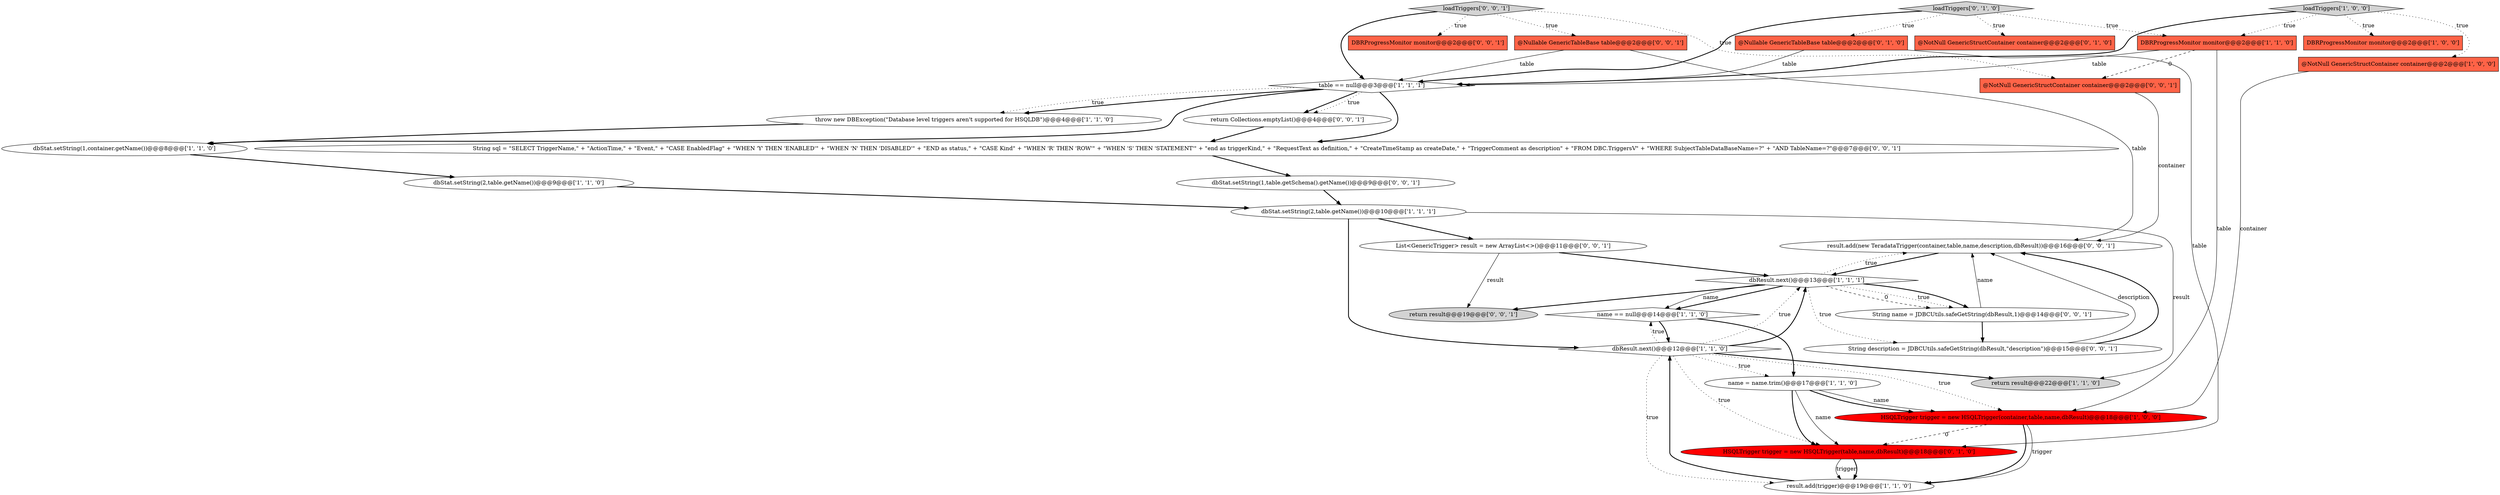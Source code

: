 digraph {
29 [style = filled, label = "loadTriggers['0', '0', '1']", fillcolor = lightgray, shape = diamond image = "AAA0AAABBB3BBB"];
30 [style = filled, label = "@NotNull GenericStructContainer container@@@2@@@['0', '0', '1']", fillcolor = tomato, shape = box image = "AAA0AAABBB3BBB"];
18 [style = filled, label = "HSQLTrigger trigger = new HSQLTrigger(table,name,dbResult)@@@18@@@['0', '1', '0']", fillcolor = red, shape = ellipse image = "AAA1AAABBB2BBB"];
14 [style = filled, label = "DBRProgressMonitor monitor@@@2@@@['1', '1', '0']", fillcolor = tomato, shape = box image = "AAA0AAABBB1BBB"];
20 [style = filled, label = "return Collections.emptyList()@@@4@@@['0', '0', '1']", fillcolor = white, shape = ellipse image = "AAA0AAABBB3BBB"];
5 [style = filled, label = "dbStat.setString(2,table.getName())@@@9@@@['1', '1', '0']", fillcolor = white, shape = ellipse image = "AAA0AAABBB1BBB"];
6 [style = filled, label = "DBRProgressMonitor monitor@@@2@@@['1', '0', '0']", fillcolor = tomato, shape = box image = "AAA0AAABBB1BBB"];
25 [style = filled, label = "String description = JDBCUtils.safeGetString(dbResult,\"description\")@@@15@@@['0', '0', '1']", fillcolor = white, shape = ellipse image = "AAA0AAABBB3BBB"];
7 [style = filled, label = "@NotNull GenericStructContainer container@@@2@@@['1', '0', '0']", fillcolor = tomato, shape = box image = "AAA0AAABBB1BBB"];
15 [style = filled, label = "dbResult.next()@@@13@@@['1', '1', '1']", fillcolor = white, shape = diamond image = "AAA0AAABBB1BBB"];
9 [style = filled, label = "dbStat.setString(2,table.getName())@@@10@@@['1', '1', '1']", fillcolor = white, shape = ellipse image = "AAA0AAABBB1BBB"];
2 [style = filled, label = "dbStat.setString(1,container.getName())@@@8@@@['1', '1', '0']", fillcolor = white, shape = ellipse image = "AAA0AAABBB1BBB"];
0 [style = filled, label = "throw new DBException(\"Database level triggers aren't supported for HSQLDB\")@@@4@@@['1', '1', '0']", fillcolor = white, shape = ellipse image = "AAA0AAABBB1BBB"];
4 [style = filled, label = "HSQLTrigger trigger = new HSQLTrigger(container,table,name,dbResult)@@@18@@@['1', '0', '0']", fillcolor = red, shape = ellipse image = "AAA1AAABBB1BBB"];
28 [style = filled, label = "return result@@@19@@@['0', '0', '1']", fillcolor = lightgray, shape = ellipse image = "AAA0AAABBB3BBB"];
26 [style = filled, label = "result.add(new TeradataTrigger(container,table,name,description,dbResult))@@@16@@@['0', '0', '1']", fillcolor = white, shape = ellipse image = "AAA0AAABBB3BBB"];
11 [style = filled, label = "table == null@@@3@@@['1', '1', '1']", fillcolor = white, shape = diamond image = "AAA0AAABBB1BBB"];
8 [style = filled, label = "result.add(trigger)@@@19@@@['1', '1', '0']", fillcolor = white, shape = ellipse image = "AAA0AAABBB1BBB"];
22 [style = filled, label = "@Nullable GenericTableBase table@@@2@@@['0', '0', '1']", fillcolor = tomato, shape = box image = "AAA0AAABBB3BBB"];
19 [style = filled, label = "@Nullable GenericTableBase table@@@2@@@['0', '1', '0']", fillcolor = tomato, shape = box image = "AAA0AAABBB2BBB"];
16 [style = filled, label = "loadTriggers['0', '1', '0']", fillcolor = lightgray, shape = diamond image = "AAA0AAABBB2BBB"];
13 [style = filled, label = "loadTriggers['1', '0', '0']", fillcolor = lightgray, shape = diamond image = "AAA0AAABBB1BBB"];
21 [style = filled, label = "dbStat.setString(1,table.getSchema().getName())@@@9@@@['0', '0', '1']", fillcolor = white, shape = ellipse image = "AAA0AAABBB3BBB"];
24 [style = filled, label = "List<GenericTrigger> result = new ArrayList<>()@@@11@@@['0', '0', '1']", fillcolor = white, shape = ellipse image = "AAA0AAABBB3BBB"];
3 [style = filled, label = "name == null@@@14@@@['1', '1', '0']", fillcolor = white, shape = diamond image = "AAA0AAABBB1BBB"];
31 [style = filled, label = "String name = JDBCUtils.safeGetString(dbResult,1)@@@14@@@['0', '0', '1']", fillcolor = white, shape = ellipse image = "AAA0AAABBB3BBB"];
10 [style = filled, label = "return result@@@22@@@['1', '1', '0']", fillcolor = lightgray, shape = ellipse image = "AAA0AAABBB1BBB"];
27 [style = filled, label = "String sql = \"SELECT TriggerName,\" + \"ActionTime,\" + \"Event,\" + \"CASE EnabledFlag\" + \"WHEN 'Y' THEN 'ENABLED'\" + \"WHEN 'N' THEN 'DISABLED'\" + \"END as status,\" + \"CASE Kind\" + \"WHEN 'R' THEN 'ROW'\" + \"WHEN 'S' THEN 'STATEMENT'\" + \"end as triggerKind,\" + \"RequestText as definition,\" + \"CreateTimeStamp as createDate,\" + \"TriggerComment as description\" + \"FROM DBC.TriggersV\" + \"WHERE SubjectTableDataBaseName=?\" + \"AND TableName=?\"@@@7@@@['0', '0', '1']", fillcolor = white, shape = ellipse image = "AAA0AAABBB3BBB"];
23 [style = filled, label = "DBRProgressMonitor monitor@@@2@@@['0', '0', '1']", fillcolor = tomato, shape = box image = "AAA0AAABBB3BBB"];
17 [style = filled, label = "@NotNull GenericStructContainer container@@@2@@@['0', '1', '0']", fillcolor = tomato, shape = box image = "AAA0AAABBB2BBB"];
12 [style = filled, label = "dbResult.next()@@@12@@@['1', '1', '0']", fillcolor = white, shape = diamond image = "AAA0AAABBB1BBB"];
1 [style = filled, label = "name = name.trim()@@@17@@@['1', '1', '0']", fillcolor = white, shape = ellipse image = "AAA0AAABBB1BBB"];
13->6 [style = dotted, label="true"];
16->19 [style = dotted, label="true"];
11->20 [style = bold, label=""];
12->3 [style = dotted, label="true"];
4->18 [style = dashed, label="0"];
1->4 [style = bold, label=""];
7->4 [style = solid, label="container"];
19->18 [style = solid, label="table"];
22->26 [style = solid, label="table"];
16->11 [style = bold, label=""];
22->11 [style = solid, label="table"];
31->25 [style = bold, label=""];
5->9 [style = bold, label=""];
14->11 [style = solid, label="table"];
3->1 [style = bold, label=""];
12->8 [style = dotted, label="true"];
31->26 [style = solid, label="name"];
15->31 [style = dotted, label="true"];
16->17 [style = dotted, label="true"];
0->2 [style = bold, label=""];
18->8 [style = solid, label="trigger"];
12->15 [style = bold, label=""];
12->15 [style = dotted, label="true"];
12->1 [style = dotted, label="true"];
1->18 [style = bold, label=""];
25->26 [style = solid, label="description"];
12->18 [style = dotted, label="true"];
14->4 [style = solid, label="table"];
13->7 [style = dotted, label="true"];
1->18 [style = solid, label="name"];
29->23 [style = dotted, label="true"];
3->12 [style = bold, label=""];
15->3 [style = bold, label=""];
19->11 [style = solid, label="table"];
30->26 [style = solid, label="container"];
13->11 [style = bold, label=""];
11->2 [style = bold, label=""];
20->27 [style = bold, label=""];
1->4 [style = solid, label="name"];
29->22 [style = dotted, label="true"];
11->20 [style = dotted, label="true"];
11->0 [style = bold, label=""];
12->10 [style = bold, label=""];
21->9 [style = bold, label=""];
29->11 [style = bold, label=""];
15->28 [style = bold, label=""];
15->31 [style = bold, label=""];
11->0 [style = dotted, label="true"];
14->30 [style = dashed, label="0"];
16->14 [style = dotted, label="true"];
25->26 [style = bold, label=""];
15->3 [style = solid, label="name"];
24->28 [style = solid, label="result"];
29->30 [style = dotted, label="true"];
26->15 [style = bold, label=""];
15->31 [style = dashed, label="0"];
4->8 [style = bold, label=""];
12->4 [style = dotted, label="true"];
18->8 [style = bold, label=""];
9->12 [style = bold, label=""];
4->8 [style = solid, label="trigger"];
9->10 [style = solid, label="result"];
15->25 [style = dotted, label="true"];
13->14 [style = dotted, label="true"];
27->21 [style = bold, label=""];
9->24 [style = bold, label=""];
8->12 [style = bold, label=""];
15->26 [style = dotted, label="true"];
2->5 [style = bold, label=""];
11->27 [style = bold, label=""];
24->15 [style = bold, label=""];
}
